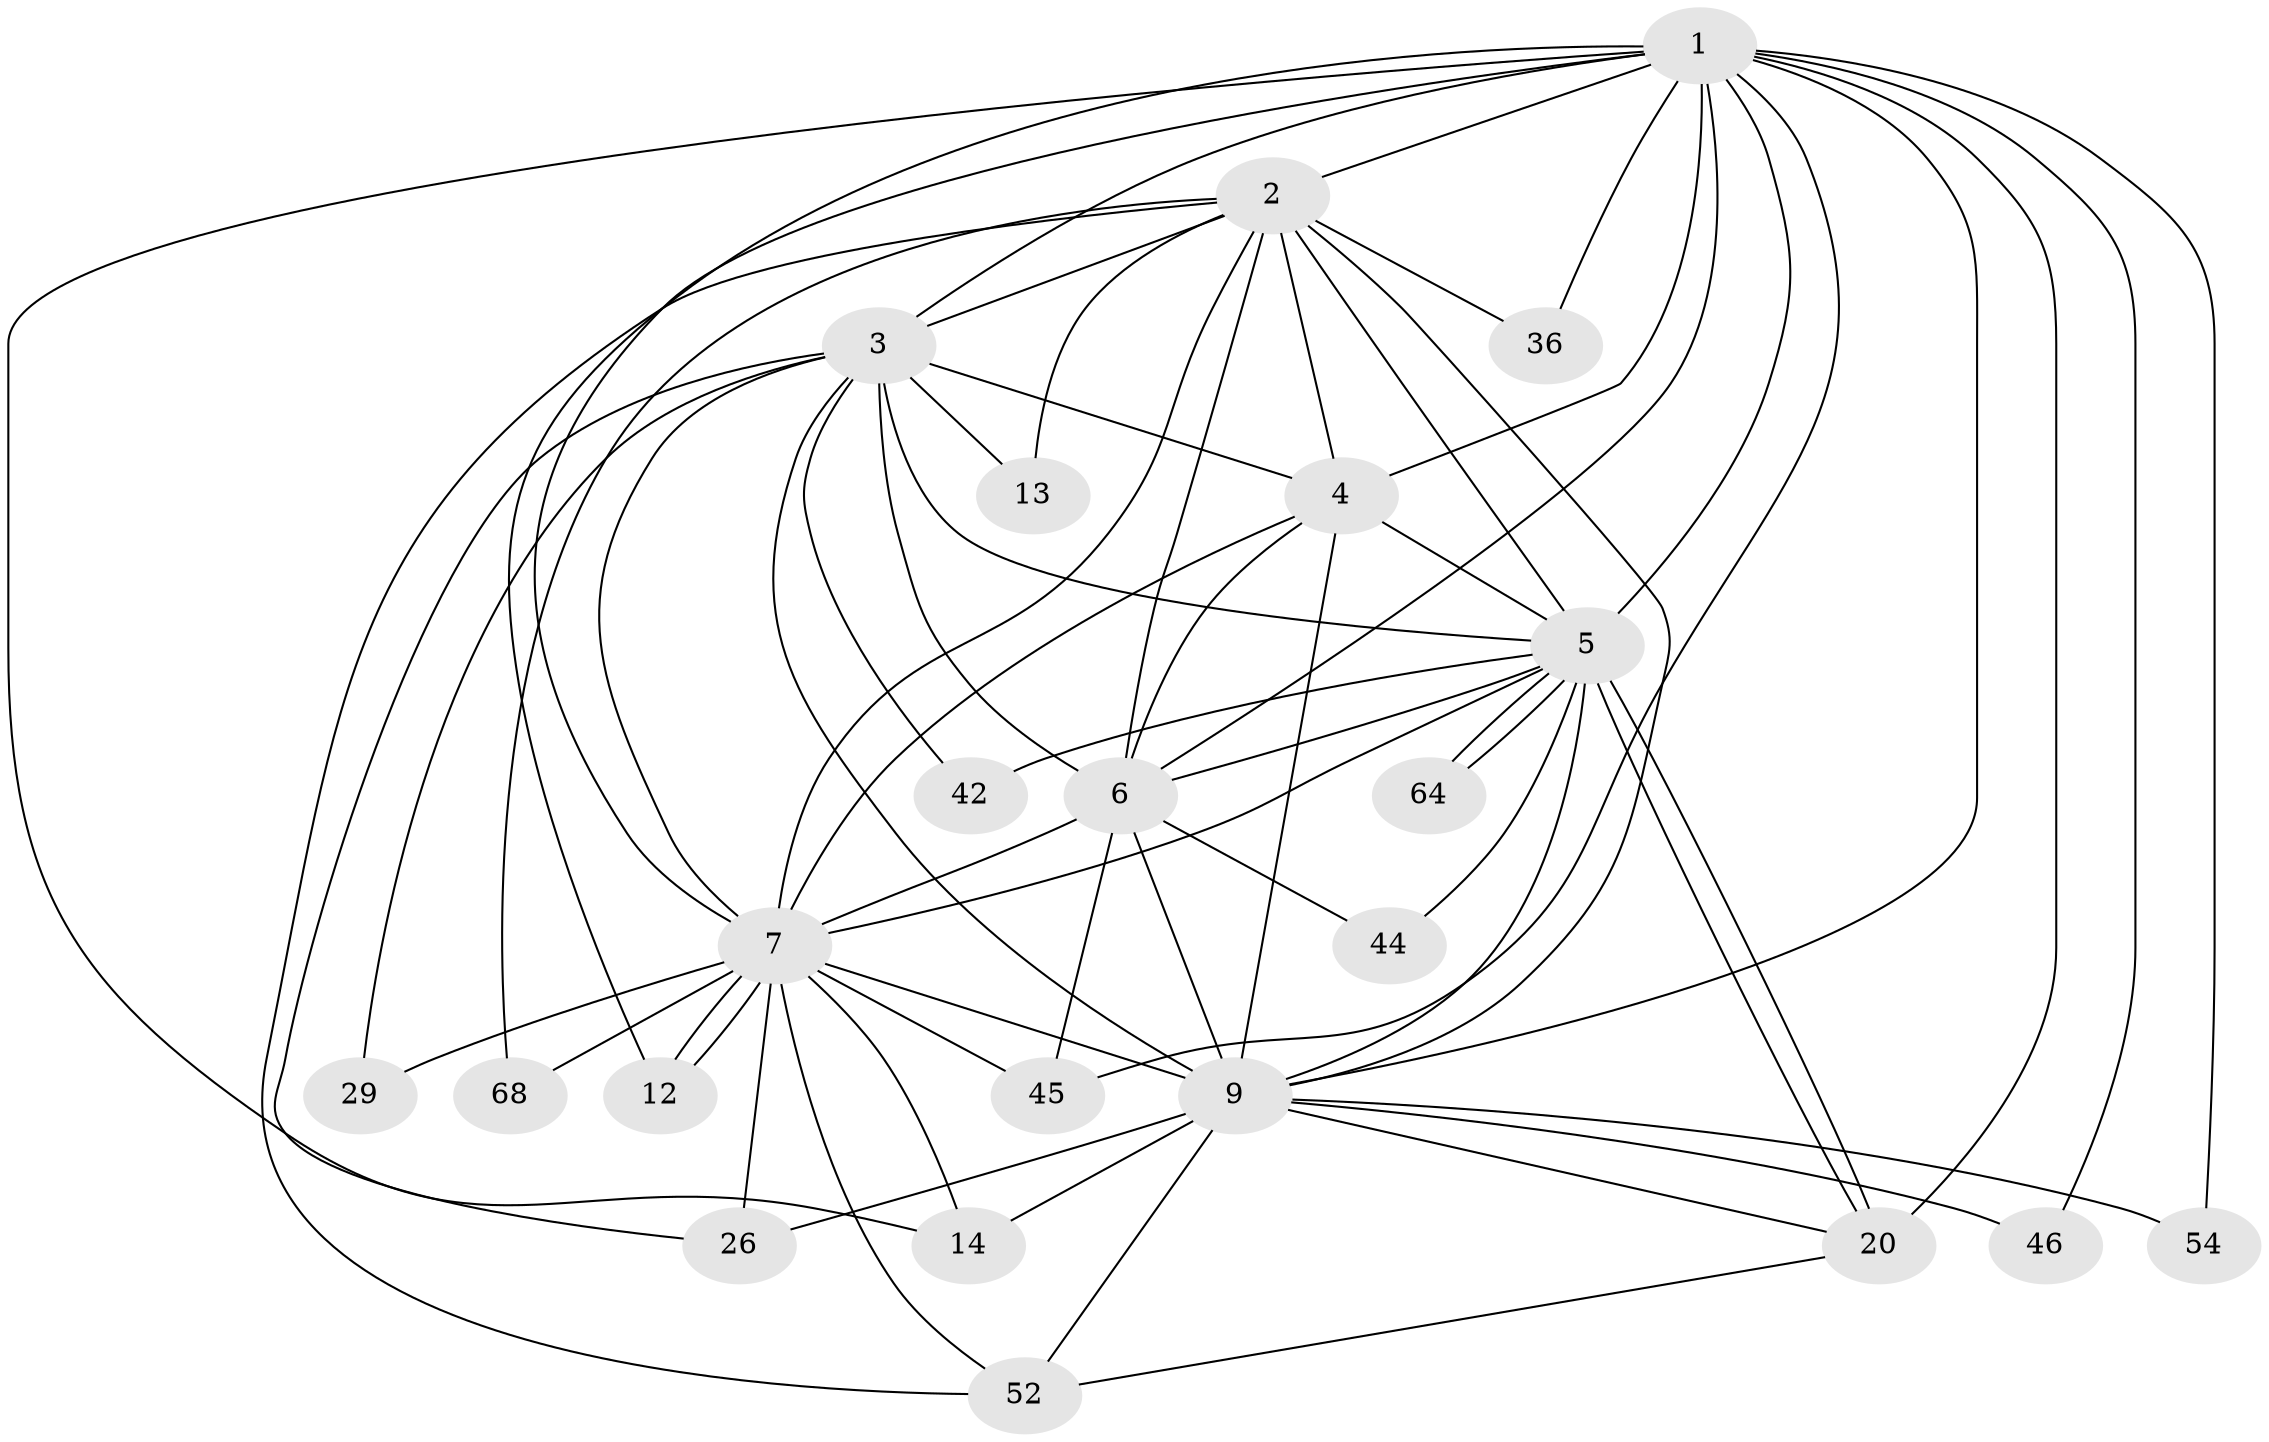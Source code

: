 // original degree distribution, {26: 0.012658227848101266, 14: 0.012658227848101266, 18: 0.02531645569620253, 25: 0.012658227848101266, 13: 0.02531645569620253, 27: 0.012658227848101266, 12: 0.012658227848101266, 24: 0.012658227848101266, 2: 0.5569620253164557, 3: 0.21518987341772153, 5: 0.02531645569620253, 7: 0.012658227848101266, 4: 0.06329113924050633}
// Generated by graph-tools (version 1.1) at 2025/17/03/04/25 18:17:46]
// undirected, 23 vertices, 66 edges
graph export_dot {
graph [start="1"]
  node [color=gray90,style=filled];
  1 [super="+43+49+23+34"];
  2;
  3 [super="+33"];
  4 [super="+8+31+17"];
  5 [super="+25+18+27"];
  6;
  7;
  9 [super="+15+60+79+74+72+65+41+37+11+16+30+40+10+21+19"];
  12 [super="+22"];
  13;
  14 [super="+59"];
  20 [super="+66+78+73+32+39"];
  26;
  29;
  36;
  42;
  44;
  45 [super="+69"];
  46;
  52 [super="+63"];
  54;
  64;
  68;
  1 -- 2;
  1 -- 3 [weight=3];
  1 -- 4 [weight=4];
  1 -- 5 [weight=3];
  1 -- 6;
  1 -- 7 [weight=2];
  1 -- 9 [weight=4];
  1 -- 14;
  1 -- 36;
  1 -- 45;
  1 -- 46;
  1 -- 54;
  1 -- 20 [weight=2];
  1 -- 12;
  2 -- 3;
  2 -- 4 [weight=3];
  2 -- 5;
  2 -- 6;
  2 -- 7;
  2 -- 9 [weight=2];
  2 -- 13;
  2 -- 36;
  2 -- 68;
  2 -- 52;
  3 -- 4 [weight=3];
  3 -- 5;
  3 -- 6;
  3 -- 7;
  3 -- 9 [weight=4];
  3 -- 13;
  3 -- 26;
  3 -- 29;
  3 -- 42;
  4 -- 5 [weight=5];
  4 -- 6 [weight=3];
  4 -- 7 [weight=5];
  4 -- 9 [weight=9];
  5 -- 6;
  5 -- 7 [weight=2];
  5 -- 9 [weight=11];
  5 -- 20 [weight=2];
  5 -- 20;
  5 -- 42;
  5 -- 64;
  5 -- 64;
  5 -- 44;
  6 -- 7;
  6 -- 9 [weight=3];
  6 -- 44;
  6 -- 45;
  7 -- 9 [weight=7];
  7 -- 12;
  7 -- 12;
  7 -- 14;
  7 -- 26;
  7 -- 29;
  7 -- 52;
  7 -- 68;
  7 -- 45;
  9 -- 46;
  9 -- 26;
  9 -- 14;
  9 -- 54;
  9 -- 52;
  9 -- 20;
  20 -- 52;
}
